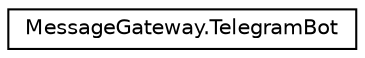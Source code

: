 digraph "Representación gráfica de la clase"
{
 // INTERACTIVE_SVG=YES
 // LATEX_PDF_SIZE
  edge [fontname="Helvetica",fontsize="10",labelfontname="Helvetica",labelfontsize="10"];
  node [fontname="Helvetica",fontsize="10",shape=record];
  rankdir="LR";
  Node0 [label="MessageGateway.TelegramBot",height=0.2,width=0.4,color="black", fillcolor="white", style="filled",URL="$classMessageGateway_1_1TelegramBot.html",tooltip="Esta clase representa el bot en si y su cliente, accede a los handlers a traves de un adaptador que i..."];
}
